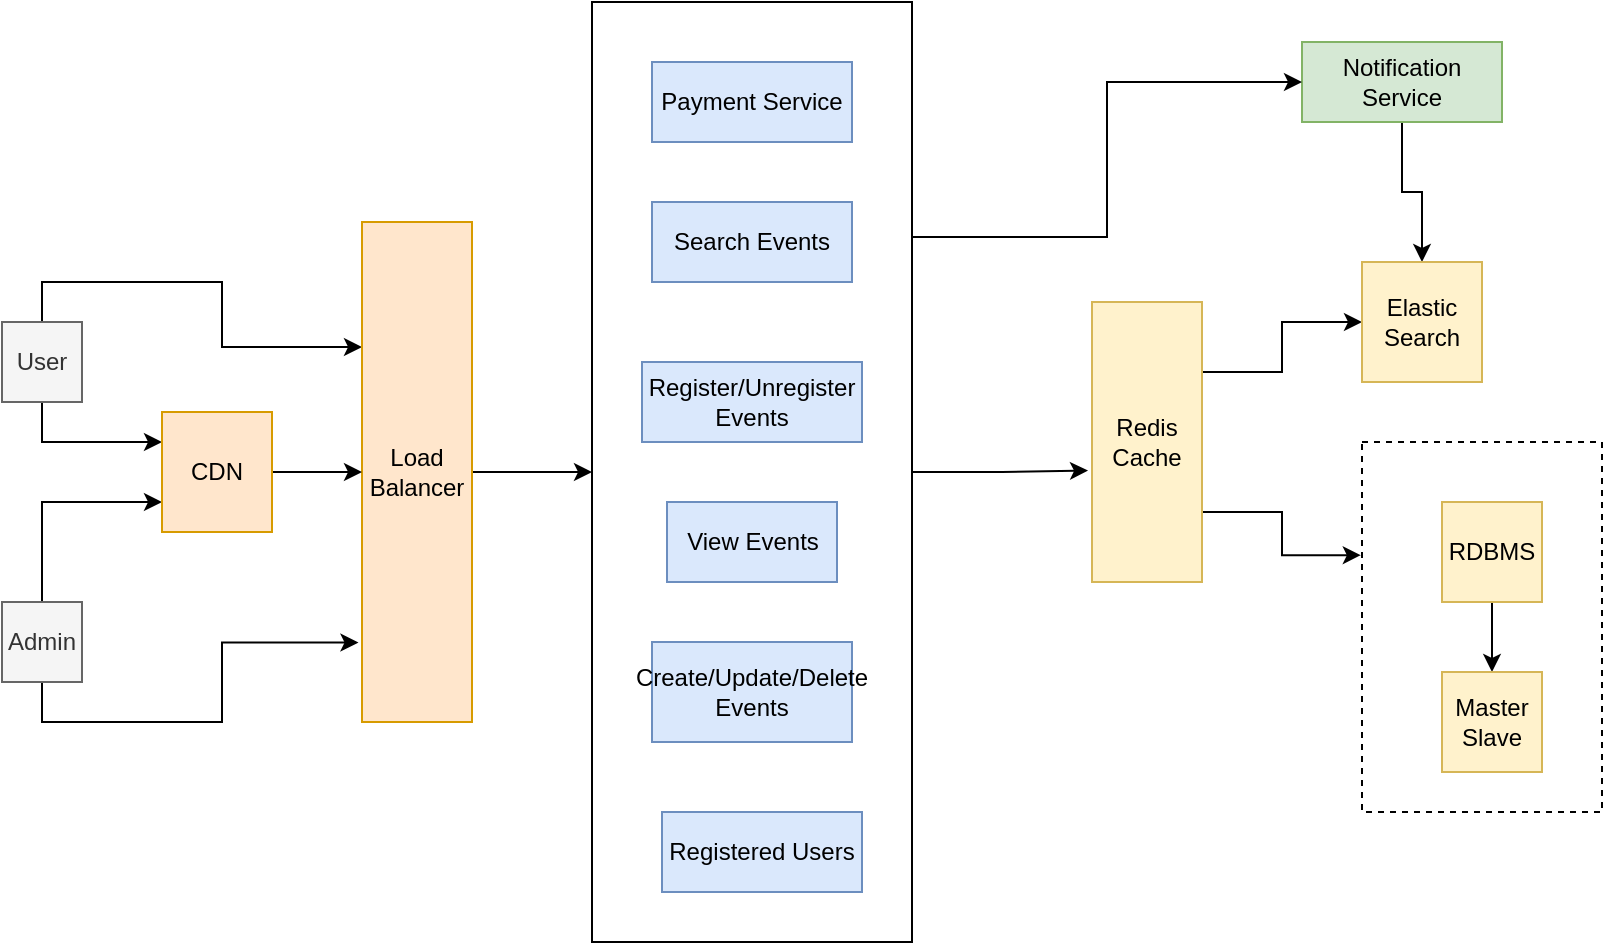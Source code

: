 <mxfile version="15.5.4" type="github">
  <diagram id="dTdD5kLcPjkhnSKhgdyr" name="Page-1">
    <mxGraphModel dx="1117" dy="560" grid="1" gridSize="10" guides="1" tooltips="1" connect="1" arrows="1" fold="1" page="1" pageScale="1" pageWidth="850" pageHeight="1100" math="0" shadow="0">
      <root>
        <mxCell id="0" />
        <mxCell id="1" parent="0" />
        <mxCell id="Hfaz941Nv2o0feIn0Up_-70" style="edgeStyle=orthogonalEdgeStyle;rounded=0;orthogonalLoop=1;jettySize=auto;html=1;exitX=0.5;exitY=0;exitDx=0;exitDy=0;entryX=0;entryY=0.25;entryDx=0;entryDy=0;" edge="1" parent="1" source="Hfaz941Nv2o0feIn0Up_-1" target="Hfaz941Nv2o0feIn0Up_-42">
          <mxGeometry relative="1" as="geometry" />
        </mxCell>
        <mxCell id="Hfaz941Nv2o0feIn0Up_-77" style="edgeStyle=orthogonalEdgeStyle;rounded=0;orthogonalLoop=1;jettySize=auto;html=1;exitX=0.5;exitY=1;exitDx=0;exitDy=0;entryX=0;entryY=0.25;entryDx=0;entryDy=0;" edge="1" parent="1" source="Hfaz941Nv2o0feIn0Up_-1" target="Hfaz941Nv2o0feIn0Up_-76">
          <mxGeometry relative="1" as="geometry" />
        </mxCell>
        <mxCell id="Hfaz941Nv2o0feIn0Up_-1" value="User" style="rounded=0;whiteSpace=wrap;html=1;fillColor=#f5f5f5;fontColor=#333333;strokeColor=#666666;" vertex="1" parent="1">
          <mxGeometry x="10" y="180" width="40" height="40" as="geometry" />
        </mxCell>
        <mxCell id="Hfaz941Nv2o0feIn0Up_-51" style="edgeStyle=orthogonalEdgeStyle;rounded=0;orthogonalLoop=1;jettySize=auto;html=1;entryX=-0.032;entryY=0.841;entryDx=0;entryDy=0;entryPerimeter=0;exitX=0.5;exitY=1;exitDx=0;exitDy=0;" edge="1" parent="1" source="Hfaz941Nv2o0feIn0Up_-2" target="Hfaz941Nv2o0feIn0Up_-42">
          <mxGeometry relative="1" as="geometry">
            <mxPoint x="50" y="380" as="sourcePoint" />
          </mxGeometry>
        </mxCell>
        <mxCell id="Hfaz941Nv2o0feIn0Up_-78" style="edgeStyle=orthogonalEdgeStyle;rounded=0;orthogonalLoop=1;jettySize=auto;html=1;exitX=0.5;exitY=0;exitDx=0;exitDy=0;entryX=0;entryY=0.75;entryDx=0;entryDy=0;" edge="1" parent="1" source="Hfaz941Nv2o0feIn0Up_-2" target="Hfaz941Nv2o0feIn0Up_-76">
          <mxGeometry relative="1" as="geometry" />
        </mxCell>
        <mxCell id="Hfaz941Nv2o0feIn0Up_-2" value="Admin" style="rounded=0;whiteSpace=wrap;html=1;fillColor=#f5f5f5;fontColor=#333333;strokeColor=#666666;" vertex="1" parent="1">
          <mxGeometry x="10" y="320" width="40" height="40" as="geometry" />
        </mxCell>
        <mxCell id="Hfaz941Nv2o0feIn0Up_-3" value="Create/Update/Delete Events" style="rounded=0;whiteSpace=wrap;html=1;fillColor=#dae8fc;strokeColor=#6c8ebf;" vertex="1" parent="1">
          <mxGeometry x="335" y="340" width="100" height="50" as="geometry" />
        </mxCell>
        <mxCell id="Hfaz941Nv2o0feIn0Up_-5" value="Search Events" style="rounded=0;whiteSpace=wrap;html=1;fillColor=#dae8fc;strokeColor=#6c8ebf;" vertex="1" parent="1">
          <mxGeometry x="335" y="120" width="100" height="40" as="geometry" />
        </mxCell>
        <mxCell id="Hfaz941Nv2o0feIn0Up_-6" value="Register/Unregister Events" style="rounded=0;whiteSpace=wrap;html=1;fillColor=#dae8fc;strokeColor=#6c8ebf;" vertex="1" parent="1">
          <mxGeometry x="330" y="200" width="110" height="40" as="geometry" />
        </mxCell>
        <mxCell id="Hfaz941Nv2o0feIn0Up_-91" style="edgeStyle=orthogonalEdgeStyle;rounded=0;orthogonalLoop=1;jettySize=auto;html=1;exitX=0.5;exitY=1;exitDx=0;exitDy=0;entryX=0.5;entryY=0;entryDx=0;entryDy=0;" edge="1" parent="1" source="Hfaz941Nv2o0feIn0Up_-7" target="Hfaz941Nv2o0feIn0Up_-13">
          <mxGeometry relative="1" as="geometry" />
        </mxCell>
        <mxCell id="Hfaz941Nv2o0feIn0Up_-7" value="Notification Service" style="rounded=0;whiteSpace=wrap;html=1;fillColor=#d5e8d4;strokeColor=#82b366;" vertex="1" parent="1">
          <mxGeometry x="660" y="40" width="100" height="40" as="geometry" />
        </mxCell>
        <mxCell id="Hfaz941Nv2o0feIn0Up_-9" value="Registered Users" style="rounded=0;whiteSpace=wrap;html=1;fillColor=#dae8fc;strokeColor=#6c8ebf;" vertex="1" parent="1">
          <mxGeometry x="340" y="425" width="100" height="40" as="geometry" />
        </mxCell>
        <mxCell id="Hfaz941Nv2o0feIn0Up_-62" style="edgeStyle=orthogonalEdgeStyle;rounded=0;orthogonalLoop=1;jettySize=auto;html=1;exitX=1;exitY=0.25;exitDx=0;exitDy=0;entryX=0;entryY=0.5;entryDx=0;entryDy=0;" edge="1" parent="1" source="Hfaz941Nv2o0feIn0Up_-11" target="Hfaz941Nv2o0feIn0Up_-13">
          <mxGeometry relative="1" as="geometry" />
        </mxCell>
        <mxCell id="Hfaz941Nv2o0feIn0Up_-95" style="edgeStyle=orthogonalEdgeStyle;rounded=0;orthogonalLoop=1;jettySize=auto;html=1;exitX=1;exitY=0.75;exitDx=0;exitDy=0;entryX=-0.005;entryY=0.306;entryDx=0;entryDy=0;entryPerimeter=0;" edge="1" parent="1" source="Hfaz941Nv2o0feIn0Up_-11" target="Hfaz941Nv2o0feIn0Up_-92">
          <mxGeometry relative="1" as="geometry" />
        </mxCell>
        <mxCell id="Hfaz941Nv2o0feIn0Up_-11" value="Redis Cache" style="rounded=0;whiteSpace=wrap;html=1;fillColor=#fff2cc;strokeColor=#d6b656;" vertex="1" parent="1">
          <mxGeometry x="555" y="170" width="55" height="140" as="geometry" />
        </mxCell>
        <mxCell id="Hfaz941Nv2o0feIn0Up_-61" style="edgeStyle=orthogonalEdgeStyle;rounded=0;orthogonalLoop=1;jettySize=auto;html=1;exitX=0.5;exitY=1;exitDx=0;exitDy=0;" edge="1" parent="1" source="Hfaz941Nv2o0feIn0Up_-12" target="Hfaz941Nv2o0feIn0Up_-37">
          <mxGeometry relative="1" as="geometry" />
        </mxCell>
        <mxCell id="Hfaz941Nv2o0feIn0Up_-12" value="RDBMS" style="whiteSpace=wrap;html=1;aspect=fixed;fillColor=#fff2cc;strokeColor=#d6b656;" vertex="1" parent="1">
          <mxGeometry x="730" y="270" width="50" height="50" as="geometry" />
        </mxCell>
        <mxCell id="Hfaz941Nv2o0feIn0Up_-13" value="Elastic Search" style="whiteSpace=wrap;html=1;aspect=fixed;fillColor=#fff2cc;strokeColor=#d6b656;" vertex="1" parent="1">
          <mxGeometry x="690" y="150" width="60" height="60" as="geometry" />
        </mxCell>
        <mxCell id="Hfaz941Nv2o0feIn0Up_-37" value="Master&lt;br&gt;&lt;div&gt;Slave&lt;/div&gt;" style="whiteSpace=wrap;html=1;aspect=fixed;fillColor=#fff2cc;strokeColor=#d6b656;" vertex="1" parent="1">
          <mxGeometry x="730" y="355" width="50" height="50" as="geometry" />
        </mxCell>
        <mxCell id="Hfaz941Nv2o0feIn0Up_-81" style="edgeStyle=orthogonalEdgeStyle;rounded=0;orthogonalLoop=1;jettySize=auto;html=1;exitX=1;exitY=0.5;exitDx=0;exitDy=0;entryX=0;entryY=0.5;entryDx=0;entryDy=0;" edge="1" parent="1" source="Hfaz941Nv2o0feIn0Up_-42" target="Hfaz941Nv2o0feIn0Up_-72">
          <mxGeometry relative="1" as="geometry" />
        </mxCell>
        <mxCell id="Hfaz941Nv2o0feIn0Up_-42" value="Load Balancer" style="rounded=0;whiteSpace=wrap;html=1;fillColor=#ffe6cc;strokeColor=#d79b00;" vertex="1" parent="1">
          <mxGeometry x="190" y="130" width="55" height="250" as="geometry" />
        </mxCell>
        <mxCell id="Hfaz941Nv2o0feIn0Up_-68" value="View Events" style="rounded=0;whiteSpace=wrap;html=1;fillColor=#dae8fc;strokeColor=#6c8ebf;" vertex="1" parent="1">
          <mxGeometry x="342.5" y="270" width="85" height="40" as="geometry" />
        </mxCell>
        <mxCell id="Hfaz941Nv2o0feIn0Up_-87" style="edgeStyle=orthogonalEdgeStyle;rounded=0;orthogonalLoop=1;jettySize=auto;html=1;exitX=1;exitY=0.5;exitDx=0;exitDy=0;entryX=-0.036;entryY=0.602;entryDx=0;entryDy=0;entryPerimeter=0;" edge="1" parent="1" source="Hfaz941Nv2o0feIn0Up_-72" target="Hfaz941Nv2o0feIn0Up_-11">
          <mxGeometry relative="1" as="geometry" />
        </mxCell>
        <mxCell id="Hfaz941Nv2o0feIn0Up_-89" style="edgeStyle=orthogonalEdgeStyle;rounded=0;orthogonalLoop=1;jettySize=auto;html=1;exitX=1;exitY=0.25;exitDx=0;exitDy=0;entryX=0;entryY=0.5;entryDx=0;entryDy=0;" edge="1" parent="1" source="Hfaz941Nv2o0feIn0Up_-72" target="Hfaz941Nv2o0feIn0Up_-7">
          <mxGeometry relative="1" as="geometry" />
        </mxCell>
        <mxCell id="Hfaz941Nv2o0feIn0Up_-72" value="" style="rounded=0;whiteSpace=wrap;html=1;fillColor=none;" vertex="1" parent="1">
          <mxGeometry x="305" y="20" width="160" height="470" as="geometry" />
        </mxCell>
        <mxCell id="Hfaz941Nv2o0feIn0Up_-79" style="edgeStyle=orthogonalEdgeStyle;rounded=0;orthogonalLoop=1;jettySize=auto;html=1;exitX=1;exitY=0.5;exitDx=0;exitDy=0;entryX=0;entryY=0.5;entryDx=0;entryDy=0;" edge="1" parent="1" source="Hfaz941Nv2o0feIn0Up_-76" target="Hfaz941Nv2o0feIn0Up_-42">
          <mxGeometry relative="1" as="geometry" />
        </mxCell>
        <mxCell id="Hfaz941Nv2o0feIn0Up_-76" value="CDN" style="rounded=0;whiteSpace=wrap;html=1;fillColor=#ffe6cc;strokeColor=#d79b00;" vertex="1" parent="1">
          <mxGeometry x="90" y="225" width="55" height="60" as="geometry" />
        </mxCell>
        <mxCell id="Hfaz941Nv2o0feIn0Up_-92" value="" style="verticalLabelPosition=bottom;verticalAlign=top;html=1;shape=mxgraph.basic.rect;fillColor2=none;strokeWidth=1;size=20;indent=5;fillColor=none;dashed=1;" vertex="1" parent="1">
          <mxGeometry x="690" y="240" width="120" height="185" as="geometry" />
        </mxCell>
        <mxCell id="Hfaz941Nv2o0feIn0Up_-96" value="Payment Service" style="rounded=0;whiteSpace=wrap;html=1;fillColor=#dae8fc;strokeColor=#6c8ebf;" vertex="1" parent="1">
          <mxGeometry x="335" y="50" width="100" height="40" as="geometry" />
        </mxCell>
      </root>
    </mxGraphModel>
  </diagram>
</mxfile>
